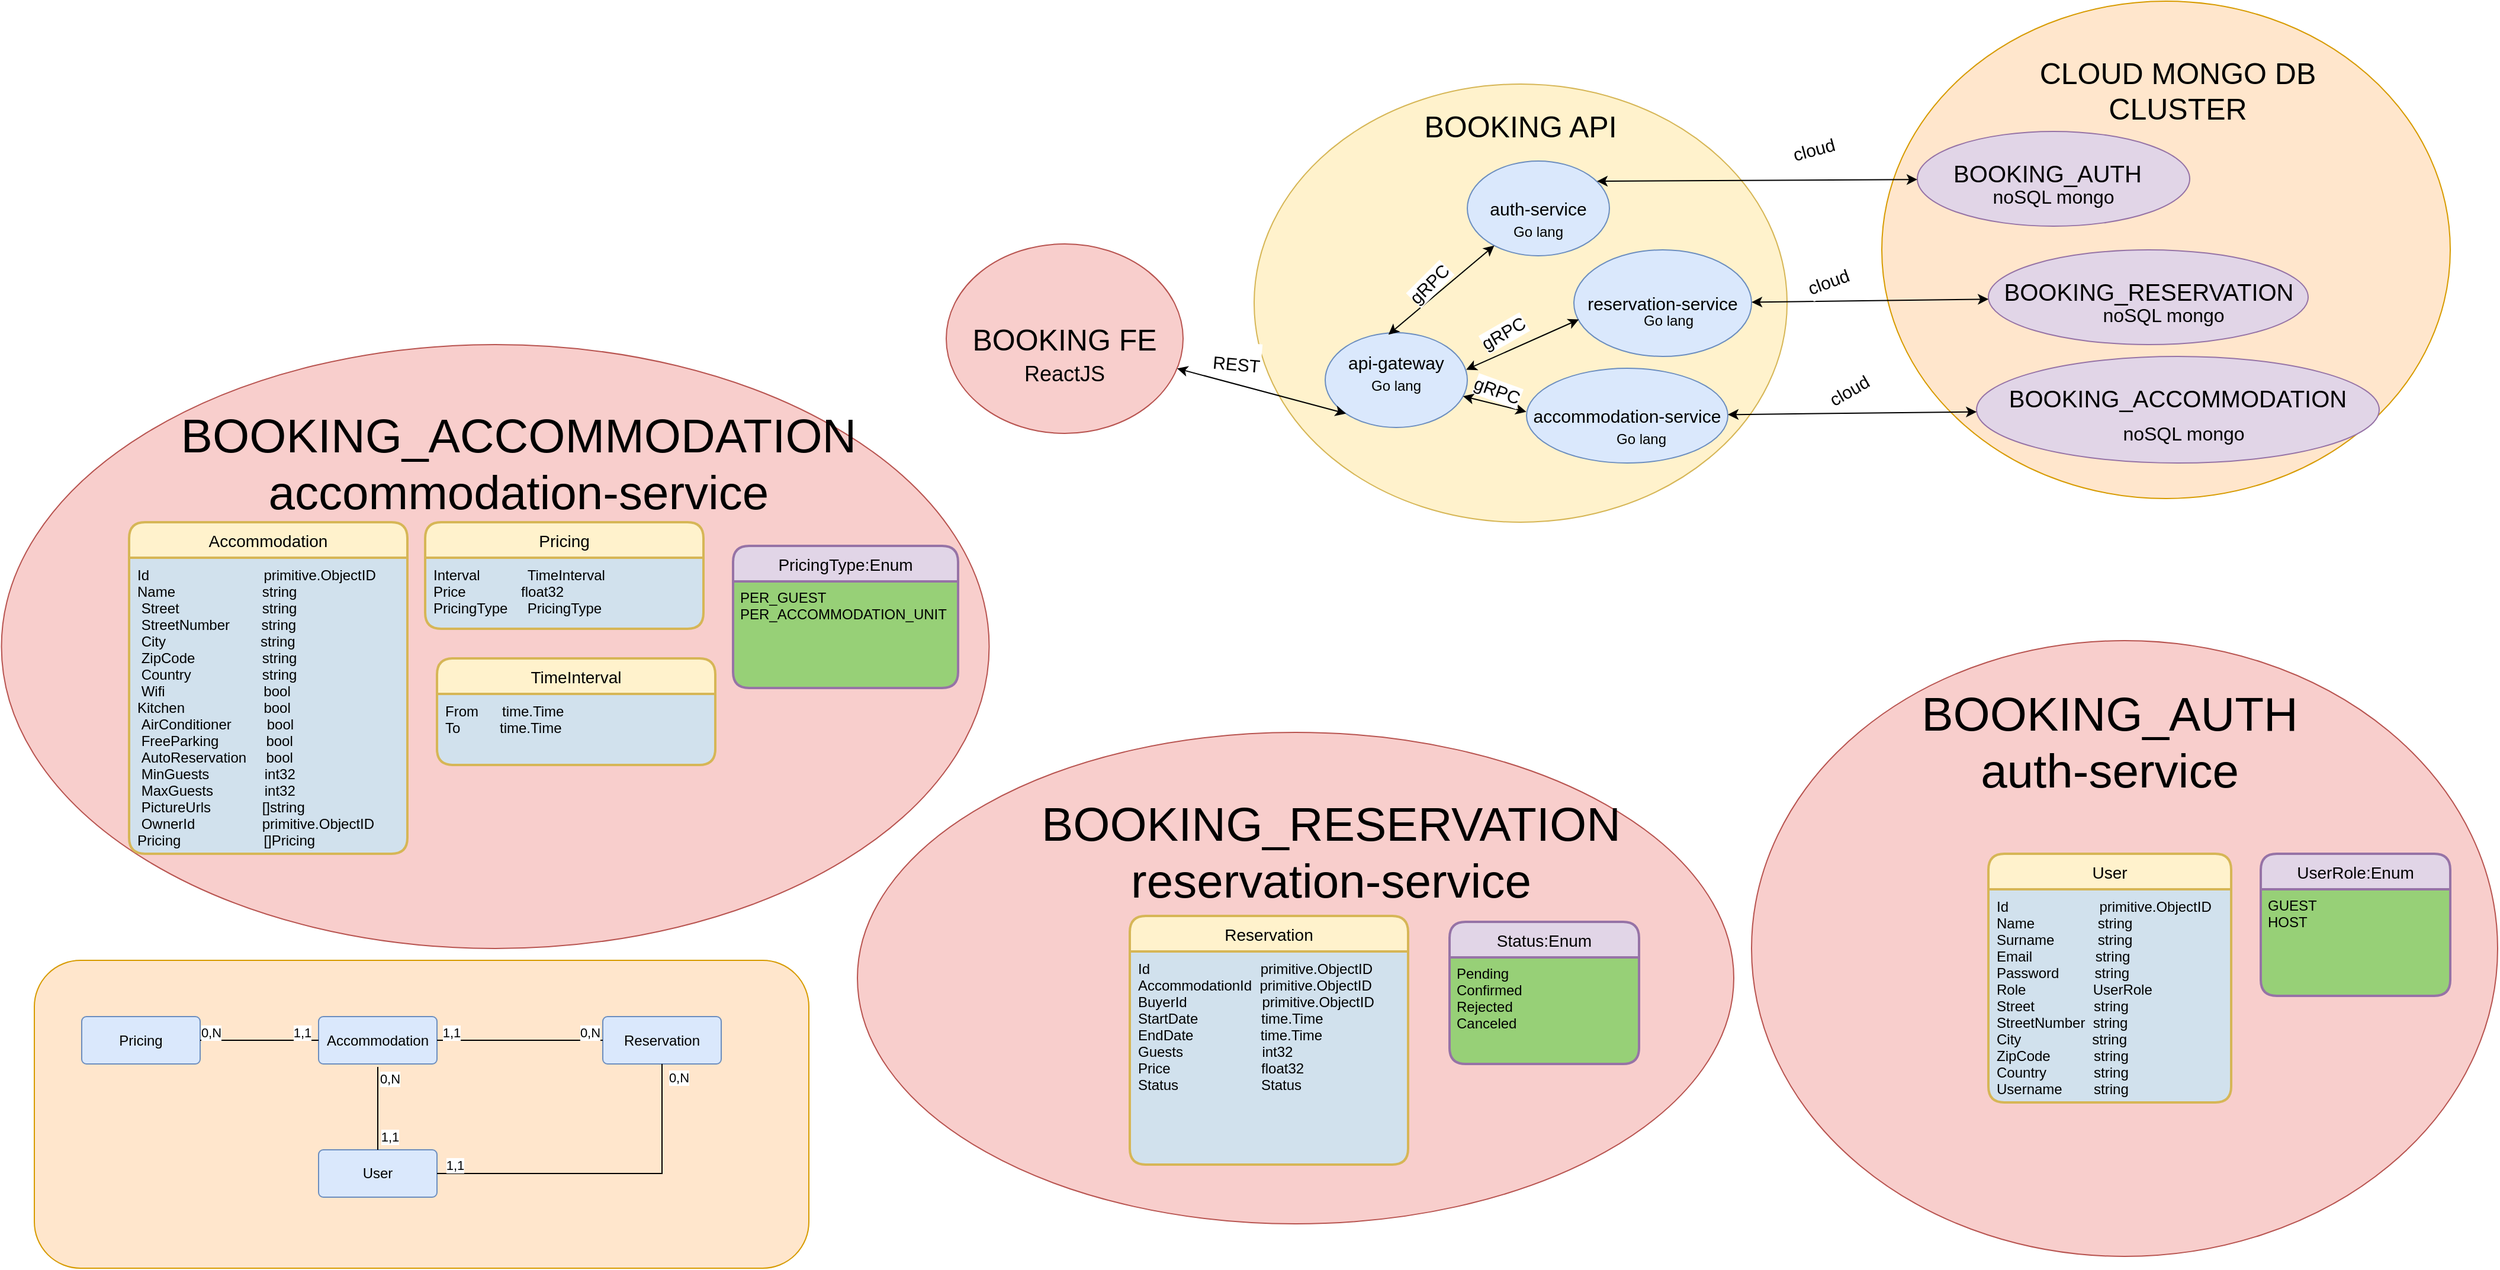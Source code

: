 <mxfile version="20.7.4" type="device"><diagram id="i05ojkJ7WZuER4V-S5nv" name="Page-1"><mxGraphModel dx="2927" dy="1338" grid="1" gridSize="10" guides="1" tooltips="1" connect="1" arrows="1" fold="1" page="1" pageScale="1" pageWidth="827" pageHeight="1169" math="0" shadow="0"><root><mxCell id="0"/><mxCell id="1" parent="0"/><mxCell id="cNMGWpNrtCYdyq5rbdL6-16" value="" style="rounded=1;whiteSpace=wrap;html=1;fillColor=#ffe6cc;strokeColor=#d79b00;" parent="1" vertex="1"><mxGeometry x="-480" y="870" width="654" height="260" as="geometry"/></mxCell><mxCell id="XTQY2R5mm_LQ5SjyF_77-8" value="" style="ellipse;whiteSpace=wrap;html=1;fillColor=#fff2cc;strokeColor=#d6b656;" parent="1" vertex="1"><mxGeometry x="550" y="130" width="450" height="370" as="geometry"/></mxCell><mxCell id="XTQY2R5mm_LQ5SjyF_77-4" value="" style="ellipse;whiteSpace=wrap;html=1;fillColor=#dae8fc;strokeColor=#6c8ebf;" parent="1" vertex="1"><mxGeometry x="730" y="195" width="120" height="80" as="geometry"/></mxCell><mxCell id="XTQY2R5mm_LQ5SjyF_77-5" value="" style="ellipse;whiteSpace=wrap;html=1;fillColor=#dae8fc;strokeColor=#6c8ebf;" parent="1" vertex="1"><mxGeometry x="780" y="370" width="170" height="80" as="geometry"/></mxCell><mxCell id="XTQY2R5mm_LQ5SjyF_77-6" value="" style="ellipse;whiteSpace=wrap;html=1;fillColor=#dae8fc;strokeColor=#6c8ebf;" parent="1" vertex="1"><mxGeometry x="820" y="270" width="150" height="90" as="geometry"/></mxCell><mxCell id="XTQY2R5mm_LQ5SjyF_77-7" value="" style="ellipse;whiteSpace=wrap;html=1;fillColor=#dae8fc;strokeColor=#6c8ebf;" parent="1" vertex="1"><mxGeometry x="610" y="340" width="120" height="80" as="geometry"/></mxCell><mxCell id="XTQY2R5mm_LQ5SjyF_77-9" value="" style="ellipse;whiteSpace=wrap;html=1;fillColor=#ffe6cc;strokeColor=#d79b00;" parent="1" vertex="1"><mxGeometry x="1080" y="60" width="480" height="420" as="geometry"/></mxCell><mxCell id="XTQY2R5mm_LQ5SjyF_77-10" value="" style="ellipse;whiteSpace=wrap;html=1;fillColor=#e1d5e7;strokeColor=#9673a6;" parent="1" vertex="1"><mxGeometry x="1110" y="170" width="230" height="80" as="geometry"/></mxCell><mxCell id="XTQY2R5mm_LQ5SjyF_77-11" value="" style="ellipse;whiteSpace=wrap;html=1;fillColor=#e1d5e7;strokeColor=#9673a6;" parent="1" vertex="1"><mxGeometry x="1170" y="270" width="270" height="80" as="geometry"/></mxCell><mxCell id="XTQY2R5mm_LQ5SjyF_77-12" value="" style="ellipse;whiteSpace=wrap;html=1;fillColor=#e1d5e7;strokeColor=#9673a6;" parent="1" vertex="1"><mxGeometry x="1160" y="360" width="340" height="90" as="geometry"/></mxCell><mxCell id="XTQY2R5mm_LQ5SjyF_77-13" value="" style="ellipse;whiteSpace=wrap;html=1;fillColor=#f8cecc;strokeColor=#b85450;" parent="1" vertex="1"><mxGeometry x="290" y="265" width="200" height="160" as="geometry"/></mxCell><mxCell id="XTQY2R5mm_LQ5SjyF_77-14" value="api-gateway" style="text;html=1;strokeColor=none;fillColor=none;align=center;verticalAlign=middle;whiteSpace=wrap;rounded=0;fontSize=15;" parent="1" vertex="1"><mxGeometry x="620" y="350" width="100" height="30" as="geometry"/></mxCell><mxCell id="XTQY2R5mm_LQ5SjyF_77-15" value="auth-service" style="text;html=1;strokeColor=none;fillColor=none;align=center;verticalAlign=middle;whiteSpace=wrap;rounded=0;fontSize=15;" parent="1" vertex="1"><mxGeometry x="747" y="220" width="86" height="30" as="geometry"/></mxCell><mxCell id="XTQY2R5mm_LQ5SjyF_77-16" value="reservation-service" style="text;html=1;strokeColor=none;fillColor=none;align=center;verticalAlign=middle;whiteSpace=wrap;rounded=0;rotation=0;fontSize=15;" parent="1" vertex="1"><mxGeometry x="820" y="300" width="150" height="30" as="geometry"/></mxCell><mxCell id="XTQY2R5mm_LQ5SjyF_77-17" value="accommodation-service" style="text;html=1;strokeColor=none;fillColor=none;align=center;verticalAlign=middle;whiteSpace=wrap;rounded=0;fontSize=15;" parent="1" vertex="1"><mxGeometry x="780" y="395" width="170" height="30" as="geometry"/></mxCell><mxCell id="XTQY2R5mm_LQ5SjyF_77-18" value="&lt;font style=&quot;font-size: 25px;&quot;&gt;BOOKING FE&lt;/font&gt;" style="text;html=1;strokeColor=none;fillColor=none;align=center;verticalAlign=middle;whiteSpace=wrap;rounded=0;" parent="1" vertex="1"><mxGeometry x="305" y="330" width="170" height="30" as="geometry"/></mxCell><mxCell id="XTQY2R5mm_LQ5SjyF_77-20" value="&lt;font style=&quot;font-size: 25px;&quot;&gt;BOOKING API&lt;/font&gt;" style="text;html=1;strokeColor=none;fillColor=none;align=center;verticalAlign=middle;whiteSpace=wrap;rounded=0;" parent="1" vertex="1"><mxGeometry x="690" y="150" width="170" height="30" as="geometry"/></mxCell><mxCell id="XTQY2R5mm_LQ5SjyF_77-22" value="&lt;font style=&quot;font-size: 20px;&quot;&gt;BOOKING_AUTH&lt;/font&gt;" style="text;html=1;strokeColor=none;fillColor=none;align=center;verticalAlign=middle;whiteSpace=wrap;rounded=0;rotation=0;" parent="1" vertex="1"><mxGeometry x="1160" y="190" width="120" height="30" as="geometry"/></mxCell><mxCell id="XTQY2R5mm_LQ5SjyF_77-23" value="BOOKING_RESERVATION" style="text;html=1;strokeColor=none;fillColor=none;align=center;verticalAlign=middle;whiteSpace=wrap;rounded=0;rotation=0;fontSize=20;" parent="1" vertex="1"><mxGeometry x="1227.5" y="290" width="155" height="30" as="geometry"/></mxCell><mxCell id="XTQY2R5mm_LQ5SjyF_77-24" value="BOOKING_ACCOMMODATION" style="text;html=1;strokeColor=none;fillColor=none;align=center;verticalAlign=middle;whiteSpace=wrap;rounded=0;rotation=0;fontSize=20;" parent="1" vertex="1"><mxGeometry x="1245" y="380" width="170" height="30" as="geometry"/></mxCell><mxCell id="XTQY2R5mm_LQ5SjyF_77-26" value="" style="endArrow=classic;startArrow=classic;html=1;rounded=0;fontSize=25;entryX=0;entryY=1;entryDx=0;entryDy=0;" parent="1" source="XTQY2R5mm_LQ5SjyF_77-13" target="XTQY2R5mm_LQ5SjyF_77-7" edge="1"><mxGeometry width="50" height="50" relative="1" as="geometry"><mxPoint x="450" y="660" as="sourcePoint"/><mxPoint x="500" y="610" as="targetPoint"/></mxGeometry></mxCell><mxCell id="XTQY2R5mm_LQ5SjyF_77-27" value="" style="endArrow=classic;startArrow=classic;html=1;rounded=0;fontSize=25;entryX=-0.001;entryY=0.459;entryDx=0;entryDy=0;entryPerimeter=0;" parent="1" source="XTQY2R5mm_LQ5SjyF_77-7" target="XTQY2R5mm_LQ5SjyF_77-5" edge="1"><mxGeometry width="50" height="50" relative="1" as="geometry"><mxPoint x="890" y="630" as="sourcePoint"/><mxPoint x="940" y="580" as="targetPoint"/></mxGeometry></mxCell><mxCell id="XTQY2R5mm_LQ5SjyF_77-42" value="gRPC" style="edgeLabel;html=1;align=center;verticalAlign=middle;resizable=0;points=[];fontSize=15;rotation=20;" parent="XTQY2R5mm_LQ5SjyF_77-27" vertex="1" connectable="0"><mxGeometry x="-0.506" relative="1" as="geometry"><mxPoint x="15" y="-9" as="offset"/></mxGeometry></mxCell><mxCell id="XTQY2R5mm_LQ5SjyF_77-28" value="" style="endArrow=classic;startArrow=classic;html=1;rounded=0;fontSize=25;entryX=0.028;entryY=0.653;entryDx=0;entryDy=0;entryPerimeter=0;exitX=0.992;exitY=0.39;exitDx=0;exitDy=0;exitPerimeter=0;" parent="1" source="XTQY2R5mm_LQ5SjyF_77-7" target="XTQY2R5mm_LQ5SjyF_77-6" edge="1"><mxGeometry width="50" height="50" relative="1" as="geometry"><mxPoint x="890" y="630" as="sourcePoint"/><mxPoint x="940" y="580" as="targetPoint"/></mxGeometry></mxCell><mxCell id="XTQY2R5mm_LQ5SjyF_77-41" value="gRPC" style="edgeLabel;html=1;align=center;verticalAlign=middle;resizable=0;points=[];fontSize=15;rotation=-30;" parent="XTQY2R5mm_LQ5SjyF_77-28" vertex="1" connectable="0"><mxGeometry x="-0.47" y="3" relative="1" as="geometry"><mxPoint x="7" y="-17" as="offset"/></mxGeometry></mxCell><mxCell id="XTQY2R5mm_LQ5SjyF_77-29" value="" style="endArrow=classic;startArrow=classic;html=1;rounded=0;fontSize=25;exitX=0.445;exitY=0.02;exitDx=0;exitDy=0;exitPerimeter=0;" parent="1" source="XTQY2R5mm_LQ5SjyF_77-7" target="XTQY2R5mm_LQ5SjyF_77-4" edge="1"><mxGeometry width="50" height="50" relative="1" as="geometry"><mxPoint x="890" y="730" as="sourcePoint"/><mxPoint x="940" y="680" as="targetPoint"/></mxGeometry></mxCell><mxCell id="XTQY2R5mm_LQ5SjyF_77-40" value="gRPC" style="edgeLabel;html=1;align=center;verticalAlign=middle;resizable=0;points=[];fontSize=15;rotation=-45;" parent="XTQY2R5mm_LQ5SjyF_77-29" vertex="1" connectable="0"><mxGeometry x="-0.258" relative="1" as="geometry"><mxPoint y="-15" as="offset"/></mxGeometry></mxCell><mxCell id="XTQY2R5mm_LQ5SjyF_77-30" value="" style="endArrow=classic;startArrow=classic;html=1;rounded=0;fontSize=25;" parent="1" source="XTQY2R5mm_LQ5SjyF_77-5" target="XTQY2R5mm_LQ5SjyF_77-12" edge="1"><mxGeometry width="50" height="50" relative="1" as="geometry"><mxPoint x="450" y="560" as="sourcePoint"/><mxPoint x="500" y="510" as="targetPoint"/></mxGeometry></mxCell><mxCell id="XTQY2R5mm_LQ5SjyF_77-31" value="" style="endArrow=classic;startArrow=classic;html=1;rounded=0;fontSize=25;" parent="1" source="XTQY2R5mm_LQ5SjyF_77-6" target="XTQY2R5mm_LQ5SjyF_77-11" edge="1"><mxGeometry width="50" height="50" relative="1" as="geometry"><mxPoint x="660" y="460" as="sourcePoint"/><mxPoint x="710" y="410" as="targetPoint"/></mxGeometry></mxCell><mxCell id="XTQY2R5mm_LQ5SjyF_77-32" value="" style="endArrow=classic;startArrow=classic;html=1;rounded=0;fontSize=25;exitX=0.912;exitY=0.213;exitDx=0;exitDy=0;exitPerimeter=0;" parent="1" source="XTQY2R5mm_LQ5SjyF_77-4" target="XTQY2R5mm_LQ5SjyF_77-10" edge="1"><mxGeometry width="50" height="50" relative="1" as="geometry"><mxPoint x="660" y="460" as="sourcePoint"/><mxPoint x="680" y="370" as="targetPoint"/></mxGeometry></mxCell><mxCell id="XTQY2R5mm_LQ5SjyF_77-34" value="&lt;font style=&quot;font-size: 15px;&quot;&gt;cloud&lt;/font&gt;" style="edgeLabel;html=1;align=center;verticalAlign=middle;resizable=0;points=[];fontSize=25;rotation=-15;" parent="XTQY2R5mm_LQ5SjyF_77-32" vertex="1" connectable="0"><mxGeometry x="-0.206" y="-1" relative="1" as="geometry"><mxPoint x="74" y="-32" as="offset"/></mxGeometry></mxCell><mxCell id="XTQY2R5mm_LQ5SjyF_77-33" value="CLOUD MONGO DB CLUSTER" style="text;html=1;strokeColor=none;fillColor=none;align=center;verticalAlign=middle;whiteSpace=wrap;rounded=0;fontSize=25;" parent="1" vertex="1"><mxGeometry x="1160" y="120" width="340" height="30" as="geometry"/></mxCell><mxCell id="XTQY2R5mm_LQ5SjyF_77-35" value="&lt;font style=&quot;font-size: 15px;&quot;&gt;cloud&lt;/font&gt;" style="edgeLabel;html=1;align=center;verticalAlign=middle;resizable=0;points=[];fontSize=25;rotation=-20;" parent="1" vertex="1" connectable="0"><mxGeometry x="1020.003" y="264.998" as="geometry"><mxPoint x="2.222" y="30.151" as="offset"/></mxGeometry></mxCell><mxCell id="XTQY2R5mm_LQ5SjyF_77-36" value="&lt;font style=&quot;font-size: 15px;&quot;&gt;cloud&lt;/font&gt;" style="edgeLabel;html=1;align=center;verticalAlign=middle;resizable=0;points=[];fontSize=25;rotation=-30;" parent="1" vertex="1" connectable="0"><mxGeometry x="1050.003" y="384.998" as="geometry"/></mxCell><mxCell id="XTQY2R5mm_LQ5SjyF_77-37" value="&lt;font style=&quot;font-size: 15px;&quot;&gt;REST&lt;/font&gt;" style="edgeLabel;html=1;align=center;verticalAlign=middle;resizable=0;points=[];fontSize=25;rotation=5;" parent="1" vertex="1" connectable="0"><mxGeometry x="530.003" y="349.998" as="geometry"><mxPoint x="5.423" y="11.226" as="offset"/></mxGeometry></mxCell><mxCell id="XTQY2R5mm_LQ5SjyF_77-51" value="" style="ellipse;whiteSpace=wrap;html=1;fontSize=15;fillColor=#f8cecc;strokeColor=#b85450;" parent="1" vertex="1"><mxGeometry x="970" y="600" width="630" height="520" as="geometry"/></mxCell><mxCell id="XTQY2R5mm_LQ5SjyF_77-52" value="&lt;font style=&quot;font-size: 40px;&quot;&gt;BOOKING_AUTH&lt;br&gt;auth-service&lt;br&gt;&lt;/font&gt;" style="text;html=1;strokeColor=none;fillColor=none;align=center;verticalAlign=middle;whiteSpace=wrap;rounded=0;rotation=0;" parent="1" vertex="1"><mxGeometry x="1075" y="665" width="395" height="40" as="geometry"/></mxCell><mxCell id="XTQY2R5mm_LQ5SjyF_77-53" value="User" style="swimlane;childLayout=stackLayout;horizontal=1;startSize=30;horizontalStack=0;rounded=1;fontSize=14;fontStyle=0;strokeWidth=2;resizeParent=0;resizeLast=1;shadow=0;dashed=0;align=center;fillColor=#fff2cc;strokeColor=#d6b656;fillStyle=solid;gradientColor=none;swimlaneFillColor=#D1E1ED;" parent="1" vertex="1"><mxGeometry x="1170" y="780" width="205" height="210" as="geometry"/></mxCell><mxCell id="XTQY2R5mm_LQ5SjyF_77-55" value="Id                       primitive.ObjectID&#10;Name                string&#10;Surname           string&#10;Email                string&#10;Password         string&#10;Role                 UserRole&#10;Street               string&#10;StreetNumber  string&#10;City                         string&#10;ZipCode           string&#10;Country            string&#10;Username        string" style="align=left;strokeColor=none;fillColor=none;spacingLeft=4;fontSize=12;verticalAlign=top;resizable=0;rotatable=0;part=1;spacing=3;shadow=1;" parent="XTQY2R5mm_LQ5SjyF_77-53" vertex="1"><mxGeometry y="30" width="205" height="180" as="geometry"/></mxCell><mxCell id="XTQY2R5mm_LQ5SjyF_77-57" value="" style="ellipse;whiteSpace=wrap;html=1;fontSize=15;fillColor=#f8cecc;strokeColor=#b85450;" parent="1" vertex="1"><mxGeometry x="215" y="677.5" width="740" height="415" as="geometry"/></mxCell><mxCell id="XTQY2R5mm_LQ5SjyF_77-58" value="&lt;font style=&quot;font-size: 40px;&quot;&gt;BOOKING_RESERVATION&lt;br&gt;reservation-service&lt;br&gt;&lt;/font&gt;" style="text;html=1;strokeColor=none;fillColor=none;align=center;verticalAlign=middle;whiteSpace=wrap;rounded=0;rotation=0;" parent="1" vertex="1"><mxGeometry x="326.25" y="717.5" width="577.5" height="120" as="geometry"/></mxCell><mxCell id="XTQY2R5mm_LQ5SjyF_77-59" value="Reservation" style="swimlane;childLayout=stackLayout;horizontal=1;startSize=30;horizontalStack=0;rounded=1;fontSize=14;fontStyle=0;strokeWidth=2;resizeParent=0;resizeLast=1;shadow=0;dashed=0;align=center;fillColor=#fff2cc;strokeColor=#d6b656;fillStyle=solid;gradientColor=none;swimlaneFillColor=#D1E1ED;" parent="1" vertex="1"><mxGeometry x="445" y="832.5" width="235" height="210" as="geometry"/></mxCell><mxCell id="XTQY2R5mm_LQ5SjyF_77-60" value="Id                            primitive.ObjectID &#10;AccommodationId  primitive.ObjectID&#10;BuyerId                   primitive.ObjectID&#10;StartDate                time.Time&#10;EndDate                 time.Time&#10;Guests                    int32&#10;Price                               float32&#10;Status                     Status" style="align=left;strokeColor=none;fillColor=none;spacingLeft=4;fontSize=12;verticalAlign=top;resizable=0;rotatable=0;part=1;spacing=3;shadow=1;" parent="XTQY2R5mm_LQ5SjyF_77-59" vertex="1"><mxGeometry y="30" width="235" height="180" as="geometry"/></mxCell><mxCell id="XTQY2R5mm_LQ5SjyF_77-61" value="Status:Enum" style="swimlane;childLayout=stackLayout;horizontal=1;startSize=30;horizontalStack=0;rounded=1;fontSize=14;fontStyle=0;strokeWidth=2;resizeParent=0;resizeLast=1;shadow=0;dashed=0;align=center;sketch=0;fillStyle=solid;fillColor=#e1d5e7;strokeColor=#9673a6;swimlaneFillColor=#97D077;gradientColor=none;" parent="1" vertex="1"><mxGeometry x="715" y="837.5" width="160" height="120" as="geometry"/></mxCell><mxCell id="XTQY2R5mm_LQ5SjyF_77-62" value="Pending&#10;Confirmed&#10;Rejected&#10;Canceled" style="align=left;strokeColor=none;fillColor=none;spacingLeft=4;fontSize=12;verticalAlign=top;resizable=0;rotatable=0;part=1;shadow=0;sketch=0;fillStyle=solid;" parent="XTQY2R5mm_LQ5SjyF_77-61" vertex="1"><mxGeometry y="30" width="160" height="90" as="geometry"/></mxCell><mxCell id="XTQY2R5mm_LQ5SjyF_77-63" value="UserRole:Enum" style="swimlane;childLayout=stackLayout;horizontal=1;startSize=30;horizontalStack=0;rounded=1;fontSize=14;fontStyle=0;strokeWidth=2;resizeParent=0;resizeLast=1;shadow=0;dashed=0;align=center;sketch=0;fillStyle=solid;fillColor=#e1d5e7;strokeColor=#9673a6;swimlaneFillColor=#97D077;gradientColor=none;" parent="1" vertex="1"><mxGeometry x="1400" y="780" width="160" height="120" as="geometry"/></mxCell><mxCell id="XTQY2R5mm_LQ5SjyF_77-64" value="GUEST             &#10;HOST" style="align=left;strokeColor=none;fillColor=none;spacingLeft=4;fontSize=12;verticalAlign=top;resizable=0;rotatable=0;part=1;shadow=0;sketch=0;fillStyle=solid;" parent="XTQY2R5mm_LQ5SjyF_77-63" vertex="1"><mxGeometry y="30" width="160" height="90" as="geometry"/></mxCell><mxCell id="XTQY2R5mm_LQ5SjyF_77-66" value="" style="ellipse;whiteSpace=wrap;html=1;fontSize=15;fillColor=#f8cecc;strokeColor=#b85450;" parent="1" vertex="1"><mxGeometry x="-507.75" y="350" width="834" height="510" as="geometry"/></mxCell><mxCell id="XTQY2R5mm_LQ5SjyF_77-67" value="&lt;font style=&quot;font-size: 40px;&quot;&gt;BOOKING_ACCOMMODATION&lt;br&gt;accommodation-service&lt;br&gt;&lt;/font&gt;" style="text;html=1;strokeColor=none;fillColor=none;align=center;verticalAlign=middle;whiteSpace=wrap;rounded=0;rotation=0;" parent="1" vertex="1"><mxGeometry x="-360.25" y="390" width="577.5" height="120" as="geometry"/></mxCell><mxCell id="XTQY2R5mm_LQ5SjyF_77-68" value="Accommodation" style="swimlane;childLayout=stackLayout;horizontal=1;startSize=30;horizontalStack=0;rounded=1;fontSize=14;fontStyle=0;strokeWidth=2;resizeParent=0;resizeLast=1;shadow=0;dashed=0;align=center;fillColor=#fff2cc;strokeColor=#d6b656;fillStyle=solid;gradientColor=none;swimlaneFillColor=#D1E1ED;" parent="1" vertex="1"><mxGeometry x="-400" y="500" width="235" height="280" as="geometry"/></mxCell><mxCell id="XTQY2R5mm_LQ5SjyF_77-69" value="Id                             primitive.ObjectID&#10;Name                      string &#10; Street                     string&#10; StreetNumber        string&#10; City                        string&#10; ZipCode                 string &#10; Country                  string&#10; Wifi                         bool &#10;Kitchen                    bool &#10; AirConditioner         bool &#10; FreeParking            bool &#10; AutoReservation     bool &#10; MinGuests              int32 &#10; MaxGuests             int32 &#10; PictureUrls             []string &#10; OwnerId                 primitive.ObjectID &#10;Pricing                     []Pricing          " style="align=left;strokeColor=none;fillColor=none;spacingLeft=4;fontSize=12;verticalAlign=top;resizable=0;rotatable=0;part=1;spacing=3;shadow=1;" parent="XTQY2R5mm_LQ5SjyF_77-68" vertex="1"><mxGeometry y="30" width="235" height="250" as="geometry"/></mxCell><mxCell id="XTQY2R5mm_LQ5SjyF_77-70" value="PricingType:Enum" style="swimlane;childLayout=stackLayout;horizontal=1;startSize=30;horizontalStack=0;rounded=1;fontSize=14;fontStyle=0;strokeWidth=2;resizeParent=0;resizeLast=1;shadow=0;dashed=0;align=center;sketch=0;fillStyle=solid;fillColor=#e1d5e7;strokeColor=#9673a6;swimlaneFillColor=#97D077;gradientColor=none;" parent="1" vertex="1"><mxGeometry x="110" y="520" width="190" height="120" as="geometry"/></mxCell><mxCell id="XTQY2R5mm_LQ5SjyF_77-71" value="PER_GUEST &#10;PER_ACCOMMODATION_UNIT " style="align=left;strokeColor=none;fillColor=none;spacingLeft=4;fontSize=12;verticalAlign=top;resizable=0;rotatable=0;part=1;shadow=0;sketch=0;fillStyle=solid;" parent="XTQY2R5mm_LQ5SjyF_77-70" vertex="1"><mxGeometry y="30" width="190" height="90" as="geometry"/></mxCell><mxCell id="XTQY2R5mm_LQ5SjyF_77-72" value="Pricing" style="swimlane;childLayout=stackLayout;horizontal=1;startSize=30;horizontalStack=0;rounded=1;fontSize=14;fontStyle=0;strokeWidth=2;resizeParent=0;resizeLast=1;shadow=0;dashed=0;align=center;fillColor=#fff2cc;strokeColor=#d6b656;fillStyle=solid;gradientColor=none;swimlaneFillColor=#D1E1ED;" parent="1" vertex="1"><mxGeometry x="-150" y="500" width="235" height="90" as="geometry"/></mxCell><mxCell id="XTQY2R5mm_LQ5SjyF_77-73" value="Interval            TimeInterval&#10;Price                     float32&#10;PricingType     PricingType" style="align=left;strokeColor=none;fillColor=none;spacingLeft=4;fontSize=12;verticalAlign=top;resizable=0;rotatable=0;part=1;spacing=3;shadow=1;" parent="XTQY2R5mm_LQ5SjyF_77-72" vertex="1"><mxGeometry y="30" width="235" height="60" as="geometry"/></mxCell><mxCell id="XTQY2R5mm_LQ5SjyF_77-74" value="TimeInterval" style="swimlane;childLayout=stackLayout;horizontal=1;startSize=30;horizontalStack=0;rounded=1;fontSize=14;fontStyle=0;strokeWidth=2;resizeParent=0;resizeLast=1;shadow=0;dashed=0;align=center;fillColor=#fff2cc;strokeColor=#d6b656;fillStyle=solid;gradientColor=none;swimlaneFillColor=#D1E1ED;" parent="1" vertex="1"><mxGeometry x="-140" y="615" width="235" height="90" as="geometry"/></mxCell><mxCell id="XTQY2R5mm_LQ5SjyF_77-75" value="From      time.Time&#10;To           time.Time" style="align=left;strokeColor=none;fillColor=none;spacingLeft=4;fontSize=12;verticalAlign=top;resizable=0;rotatable=0;part=1;spacing=3;shadow=1;" parent="XTQY2R5mm_LQ5SjyF_77-74" vertex="1"><mxGeometry y="30" width="235" height="60" as="geometry"/></mxCell><mxCell id="cNMGWpNrtCYdyq5rbdL6-2" value="Accommodation" style="rounded=1;arcSize=10;whiteSpace=wrap;html=1;align=center;fillColor=#dae8fc;strokeColor=#6c8ebf;" parent="1" vertex="1"><mxGeometry x="-240" y="917.5" width="100" height="40" as="geometry"/></mxCell><mxCell id="cNMGWpNrtCYdyq5rbdL6-3" value="Pricing" style="rounded=1;arcSize=10;whiteSpace=wrap;html=1;align=center;fillColor=#dae8fc;strokeColor=#6c8ebf;" parent="1" vertex="1"><mxGeometry x="-440" y="917.5" width="100" height="40" as="geometry"/></mxCell><mxCell id="cNMGWpNrtCYdyq5rbdL6-4" value="User" style="rounded=1;arcSize=10;whiteSpace=wrap;html=1;align=center;fillColor=#dae8fc;strokeColor=#6c8ebf;" parent="1" vertex="1"><mxGeometry x="-240" y="1030" width="100" height="40" as="geometry"/></mxCell><mxCell id="cNMGWpNrtCYdyq5rbdL6-6" value="Reservation" style="rounded=1;arcSize=10;whiteSpace=wrap;html=1;align=center;fillColor=#dae8fc;strokeColor=#6c8ebf;" parent="1" vertex="1"><mxGeometry y="917.5" width="100" height="40" as="geometry"/></mxCell><mxCell id="cNMGWpNrtCYdyq5rbdL6-10" value="" style="endArrow=none;html=1;rounded=0;exitX=1;exitY=0.5;exitDx=0;exitDy=0;entryX=0.5;entryY=1;entryDx=0;entryDy=0;" parent="1" source="cNMGWpNrtCYdyq5rbdL6-4" target="cNMGWpNrtCYdyq5rbdL6-6" edge="1"><mxGeometry relative="1" as="geometry"><mxPoint x="-100" y="1080" as="sourcePoint"/><mxPoint x="110" y="1040" as="targetPoint"/><Array as="points"><mxPoint x="50" y="1050"/></Array></mxGeometry></mxCell><mxCell id="cNMGWpNrtCYdyq5rbdL6-11" value="1,1" style="edgeLabel;html=1;align=center;verticalAlign=middle;resizable=0;points=[];" parent="cNMGWpNrtCYdyq5rbdL6-10" vertex="1" connectable="0"><mxGeometry x="-0.896" y="-1" relative="1" as="geometry"><mxPoint y="-8" as="offset"/></mxGeometry></mxCell><mxCell id="cNMGWpNrtCYdyq5rbdL6-12" value="0,N" style="edgeLabel;html=1;align=center;verticalAlign=middle;resizable=0;points=[];" parent="cNMGWpNrtCYdyq5rbdL6-10" vertex="1" connectable="0"><mxGeometry x="0.917" y="1" relative="1" as="geometry"><mxPoint x="15" as="offset"/></mxGeometry></mxCell><mxCell id="cNMGWpNrtCYdyq5rbdL6-13" value="" style="endArrow=none;html=1;rounded=0;exitX=0.5;exitY=0;exitDx=0;exitDy=0;" parent="1" source="cNMGWpNrtCYdyq5rbdL6-4" edge="1"><mxGeometry relative="1" as="geometry"><mxPoint x="-100" y="1080" as="sourcePoint"/><mxPoint x="-190" y="960" as="targetPoint"/></mxGeometry></mxCell><mxCell id="cNMGWpNrtCYdyq5rbdL6-17" value="1,1" style="edgeLabel;html=1;align=center;verticalAlign=middle;resizable=0;points=[];" parent="cNMGWpNrtCYdyq5rbdL6-13" vertex="1" connectable="0"><mxGeometry x="-0.686" y="-1" relative="1" as="geometry"><mxPoint x="9" as="offset"/></mxGeometry></mxCell><mxCell id="cNMGWpNrtCYdyq5rbdL6-18" value="0,N" style="edgeLabel;html=1;align=center;verticalAlign=middle;resizable=0;points=[];" parent="cNMGWpNrtCYdyq5rbdL6-13" vertex="1" connectable="0"><mxGeometry x="0.73" y="1" relative="1" as="geometry"><mxPoint x="11" as="offset"/></mxGeometry></mxCell><mxCell id="cNMGWpNrtCYdyq5rbdL6-14" value="" style="endArrow=none;html=1;rounded=0;exitX=1;exitY=0.5;exitDx=0;exitDy=0;entryX=0;entryY=0.5;entryDx=0;entryDy=0;" parent="1" source="cNMGWpNrtCYdyq5rbdL6-2" target="cNMGWpNrtCYdyq5rbdL6-6" edge="1"><mxGeometry relative="1" as="geometry"><mxPoint x="-100" y="1080" as="sourcePoint"/><mxPoint x="60" y="1080" as="targetPoint"/></mxGeometry></mxCell><mxCell id="cNMGWpNrtCYdyq5rbdL6-19" value="1,1" style="edgeLabel;html=1;align=center;verticalAlign=middle;resizable=0;points=[];" parent="cNMGWpNrtCYdyq5rbdL6-14" vertex="1" connectable="0"><mxGeometry x="-0.836" y="-1" relative="1" as="geometry"><mxPoint y="-8" as="offset"/></mxGeometry></mxCell><mxCell id="cNMGWpNrtCYdyq5rbdL6-20" value="0,N" style="edgeLabel;html=1;align=center;verticalAlign=middle;resizable=0;points=[];" parent="cNMGWpNrtCYdyq5rbdL6-14" vertex="1" connectable="0"><mxGeometry x="0.841" relative="1" as="geometry"><mxPoint y="-7" as="offset"/></mxGeometry></mxCell><mxCell id="cNMGWpNrtCYdyq5rbdL6-15" value="" style="endArrow=none;html=1;rounded=0;exitX=1;exitY=0.5;exitDx=0;exitDy=0;entryX=0;entryY=0.5;entryDx=0;entryDy=0;" parent="1" source="cNMGWpNrtCYdyq5rbdL6-3" target="cNMGWpNrtCYdyq5rbdL6-2" edge="1"><mxGeometry relative="1" as="geometry"><mxPoint x="-100" y="1080" as="sourcePoint"/><mxPoint x="60" y="1080" as="targetPoint"/></mxGeometry></mxCell><mxCell id="cNMGWpNrtCYdyq5rbdL6-21" value="0,N" style="edgeLabel;html=1;align=center;verticalAlign=middle;resizable=0;points=[];" parent="cNMGWpNrtCYdyq5rbdL6-15" vertex="1" connectable="0"><mxGeometry x="-0.823" y="1" relative="1" as="geometry"><mxPoint y="-6" as="offset"/></mxGeometry></mxCell><mxCell id="cNMGWpNrtCYdyq5rbdL6-22" value="1,1" style="edgeLabel;html=1;align=center;verticalAlign=middle;resizable=0;points=[];" parent="cNMGWpNrtCYdyq5rbdL6-15" vertex="1" connectable="0"><mxGeometry x="0.708" relative="1" as="geometry"><mxPoint y="-7" as="offset"/></mxGeometry></mxCell><mxCell id="td7C2Ak0gNFv30tp5FU0-1" value="&lt;span style=&quot;font-size: 18px;&quot;&gt;ReactJS&lt;/span&gt;" style="text;html=1;strokeColor=none;fillColor=none;align=center;verticalAlign=middle;whiteSpace=wrap;rounded=0;" parent="1" vertex="1"><mxGeometry x="340" y="360" width="100" height="30" as="geometry"/></mxCell><mxCell id="td7C2Ak0gNFv30tp5FU0-2" value="Go lang" style="text;html=1;strokeColor=none;fillColor=none;align=center;verticalAlign=middle;whiteSpace=wrap;rounded=0;" parent="1" vertex="1"><mxGeometry x="620" y="370" width="100" height="30" as="geometry"/></mxCell><mxCell id="td7C2Ak0gNFv30tp5FU0-3" value="Go lang" style="text;html=1;strokeColor=none;fillColor=none;align=center;verticalAlign=middle;whiteSpace=wrap;rounded=0;" parent="1" vertex="1"><mxGeometry x="827" y="415" width="100" height="30" as="geometry"/></mxCell><mxCell id="td7C2Ak0gNFv30tp5FU0-4" value="Go lang" style="text;html=1;strokeColor=none;fillColor=none;align=center;verticalAlign=middle;whiteSpace=wrap;rounded=0;" parent="1" vertex="1"><mxGeometry x="850" y="320" width="100" height="20" as="geometry"/></mxCell><mxCell id="td7C2Ak0gNFv30tp5FU0-5" value="&lt;font style=&quot;font-size: 12px;&quot;&gt;Go lang&lt;/font&gt;" style="text;html=1;strokeColor=none;fillColor=none;align=center;verticalAlign=middle;whiteSpace=wrap;rounded=0;" parent="1" vertex="1"><mxGeometry x="740" y="240" width="100" height="30" as="geometry"/></mxCell><mxCell id="td7C2Ak0gNFv30tp5FU0-6" value="noSQL mongo" style="text;html=1;strokeColor=none;fillColor=none;align=center;verticalAlign=middle;whiteSpace=wrap;rounded=0;fontSize=16;" parent="1" vertex="1"><mxGeometry x="1160" y="210" width="130" height="30" as="geometry"/></mxCell><mxCell id="td7C2Ak0gNFv30tp5FU0-7" value="noSQL mongo" style="text;html=1;strokeColor=none;fillColor=none;align=center;verticalAlign=middle;whiteSpace=wrap;rounded=0;fontSize=16;" parent="1" vertex="1"><mxGeometry x="1252.5" y="310" width="130" height="30" as="geometry"/></mxCell><mxCell id="td7C2Ak0gNFv30tp5FU0-8" value="noSQL mongo" style="text;html=1;strokeColor=none;fillColor=none;align=center;verticalAlign=middle;whiteSpace=wrap;rounded=0;fontSize=16;" parent="1" vertex="1"><mxGeometry x="1270" y="410" width="130" height="30" as="geometry"/></mxCell></root></mxGraphModel></diagram></mxfile>